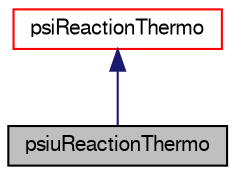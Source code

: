 digraph "psiuReactionThermo"
{
  bgcolor="transparent";
  edge [fontname="FreeSans",fontsize="10",labelfontname="FreeSans",labelfontsize="10"];
  node [fontname="FreeSans",fontsize="10",shape=record];
  Node1 [label="psiuReactionThermo",height=0.2,width=0.4,color="black", fillcolor="grey75", style="filled" fontcolor="black"];
  Node2 -> Node1 [dir="back",color="midnightblue",fontsize="10",style="solid",fontname="FreeSans"];
  Node2 [label="psiReactionThermo",height=0.2,width=0.4,color="red",URL="$a01954.html",tooltip="Foam::psiReactionThermo. "];
}
